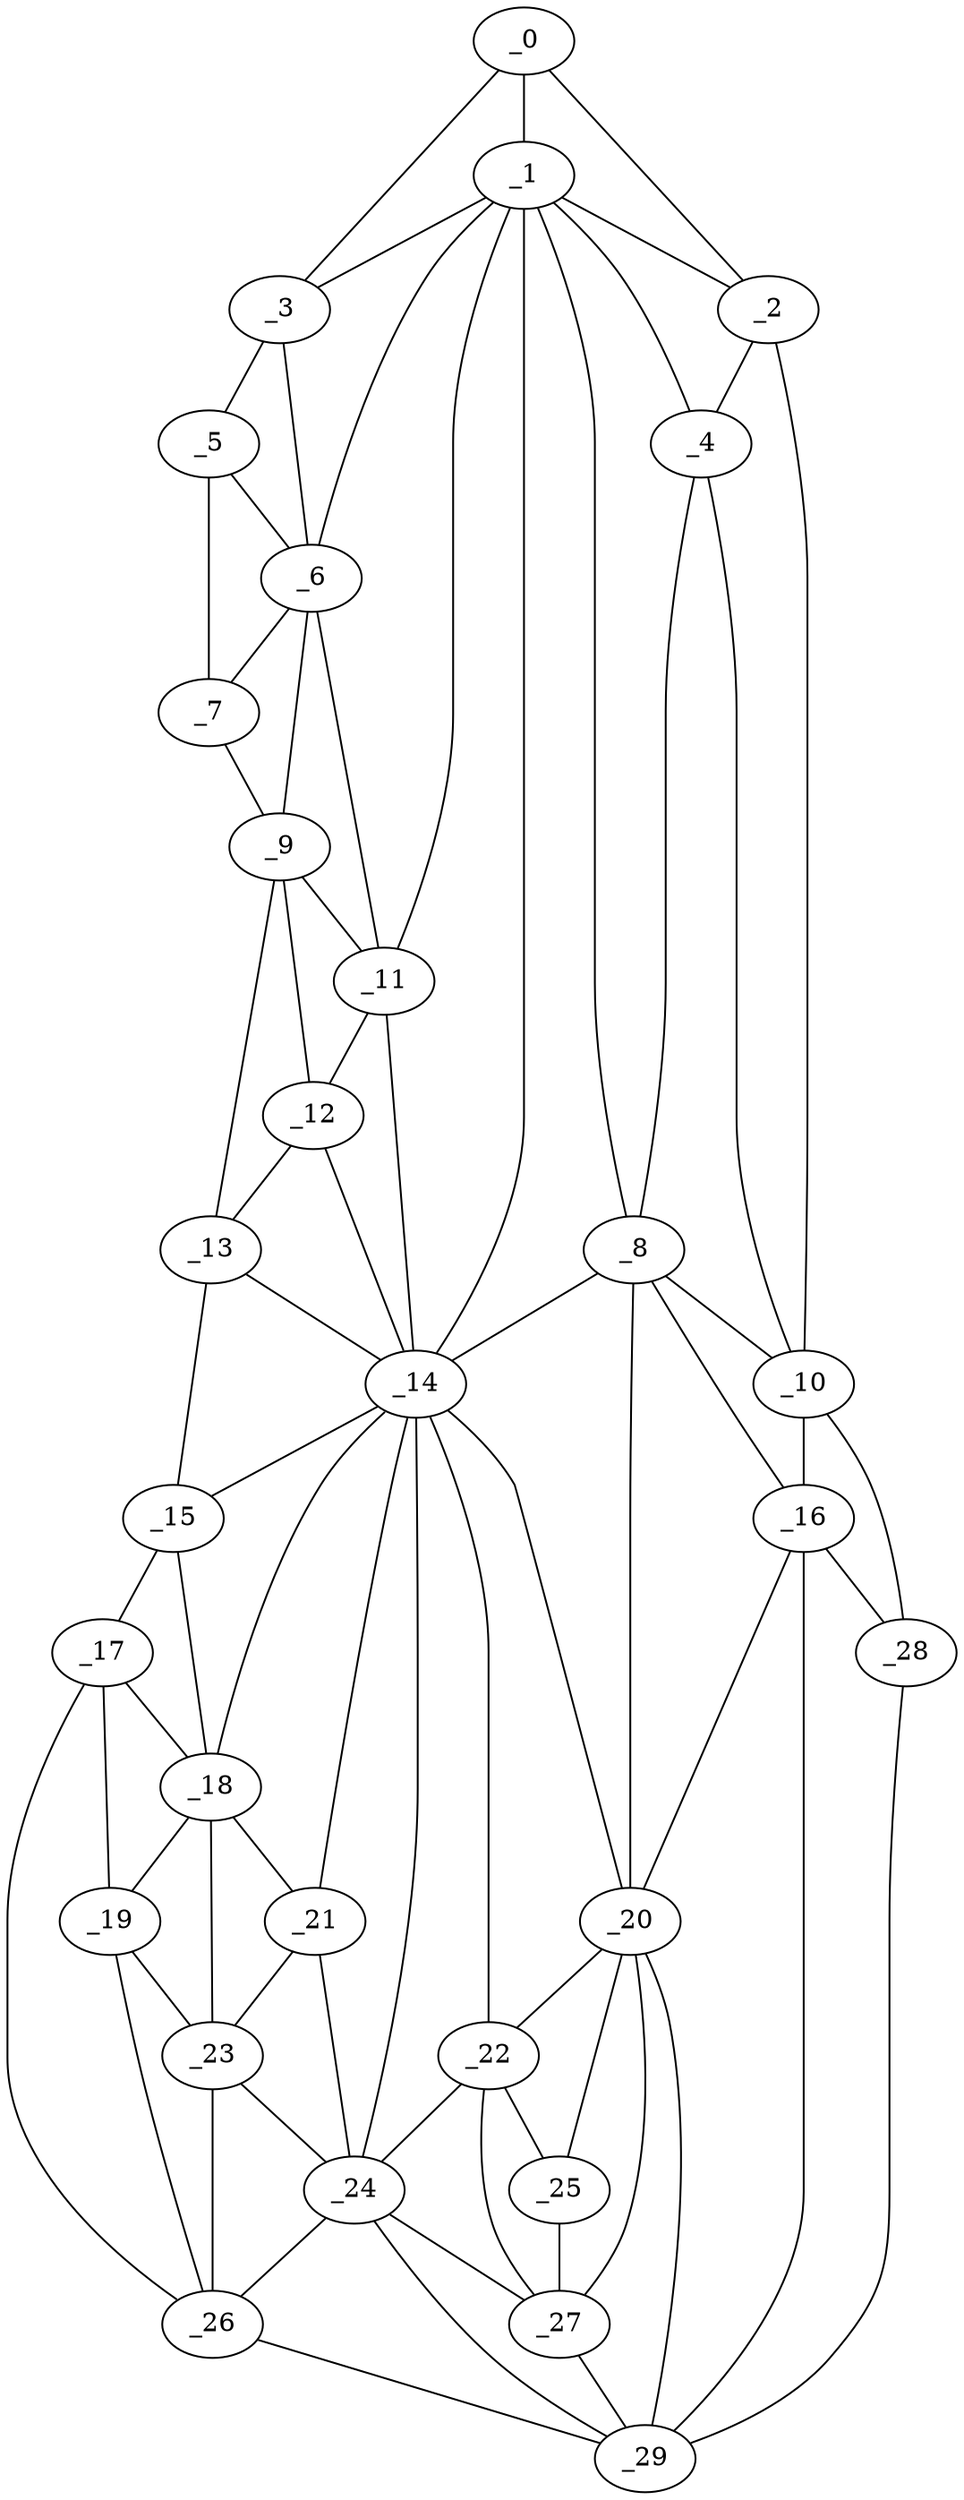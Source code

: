 graph "obj66__165.gxl" {
	_0	 [x=9,
		y=56];
	_1	 [x=19,
		y=61];
	_0 -- _1	 [valence=1];
	_2	 [x=23,
		y=94];
	_0 -- _2	 [valence=1];
	_3	 [x=27,
		y=17];
	_0 -- _3	 [valence=1];
	_1 -- _2	 [valence=2];
	_1 -- _3	 [valence=1];
	_4	 [x=28,
		y=94];
	_1 -- _4	 [valence=1];
	_6	 [x=39,
		y=22];
	_1 -- _6	 [valence=2];
	_8	 [x=44,
		y=91];
	_1 -- _8	 [valence=2];
	_11	 [x=51,
		y=23];
	_1 -- _11	 [valence=2];
	_14	 [x=74,
		y=34];
	_1 -- _14	 [valence=1];
	_2 -- _4	 [valence=1];
	_10	 [x=48,
		y=100];
	_2 -- _10	 [valence=1];
	_5	 [x=30,
		y=12];
	_3 -- _5	 [valence=1];
	_3 -- _6	 [valence=2];
	_4 -- _8	 [valence=2];
	_4 -- _10	 [valence=2];
	_5 -- _6	 [valence=2];
	_7	 [x=42,
		y=7];
	_5 -- _7	 [valence=1];
	_6 -- _7	 [valence=1];
	_9	 [x=46,
		y=7];
	_6 -- _9	 [valence=2];
	_6 -- _11	 [valence=1];
	_7 -- _9	 [valence=1];
	_8 -- _10	 [valence=2];
	_8 -- _14	 [valence=1];
	_16	 [x=93,
		y=93];
	_8 -- _16	 [valence=1];
	_20	 [x=100,
		y=78];
	_8 -- _20	 [valence=2];
	_9 -- _11	 [valence=1];
	_12	 [x=64,
		y=22];
	_9 -- _12	 [valence=2];
	_13	 [x=72,
		y=8];
	_9 -- _13	 [valence=1];
	_10 -- _16	 [valence=1];
	_28	 [x=123,
		y=109];
	_10 -- _28	 [valence=1];
	_11 -- _12	 [valence=1];
	_11 -- _14	 [valence=2];
	_12 -- _13	 [valence=1];
	_12 -- _14	 [valence=2];
	_13 -- _14	 [valence=2];
	_15	 [x=89,
		y=10];
	_13 -- _15	 [valence=1];
	_14 -- _15	 [valence=2];
	_18	 [x=96,
		y=19];
	_14 -- _18	 [valence=1];
	_14 -- _20	 [valence=2];
	_21	 [x=102,
		y=38];
	_14 -- _21	 [valence=2];
	_22	 [x=103,
		y=59];
	_14 -- _22	 [valence=2];
	_24	 [x=105,
		y=47];
	_14 -- _24	 [valence=2];
	_17	 [x=96,
		y=12];
	_15 -- _17	 [valence=1];
	_15 -- _18	 [valence=1];
	_16 -- _20	 [valence=2];
	_16 -- _28	 [valence=1];
	_29	 [x=124,
		y=78];
	_16 -- _29	 [valence=2];
	_17 -- _18	 [valence=2];
	_19	 [x=100,
		y=18];
	_17 -- _19	 [valence=2];
	_26	 [x=107,
		y=21];
	_17 -- _26	 [valence=1];
	_18 -- _19	 [valence=2];
	_18 -- _21	 [valence=2];
	_23	 [x=104,
		y=30];
	_18 -- _23	 [valence=2];
	_19 -- _23	 [valence=2];
	_19 -- _26	 [valence=2];
	_20 -- _22	 [valence=1];
	_25	 [x=106,
		y=69];
	_20 -- _25	 [valence=1];
	_27	 [x=119,
		y=75];
	_20 -- _27	 [valence=2];
	_20 -- _29	 [valence=1];
	_21 -- _23	 [valence=2];
	_21 -- _24	 [valence=2];
	_22 -- _24	 [valence=2];
	_22 -- _25	 [valence=2];
	_22 -- _27	 [valence=2];
	_23 -- _24	 [valence=2];
	_23 -- _26	 [valence=1];
	_24 -- _26	 [valence=2];
	_24 -- _27	 [valence=2];
	_24 -- _29	 [valence=1];
	_25 -- _27	 [valence=2];
	_26 -- _29	 [valence=1];
	_27 -- _29	 [valence=1];
	_28 -- _29	 [valence=1];
}
